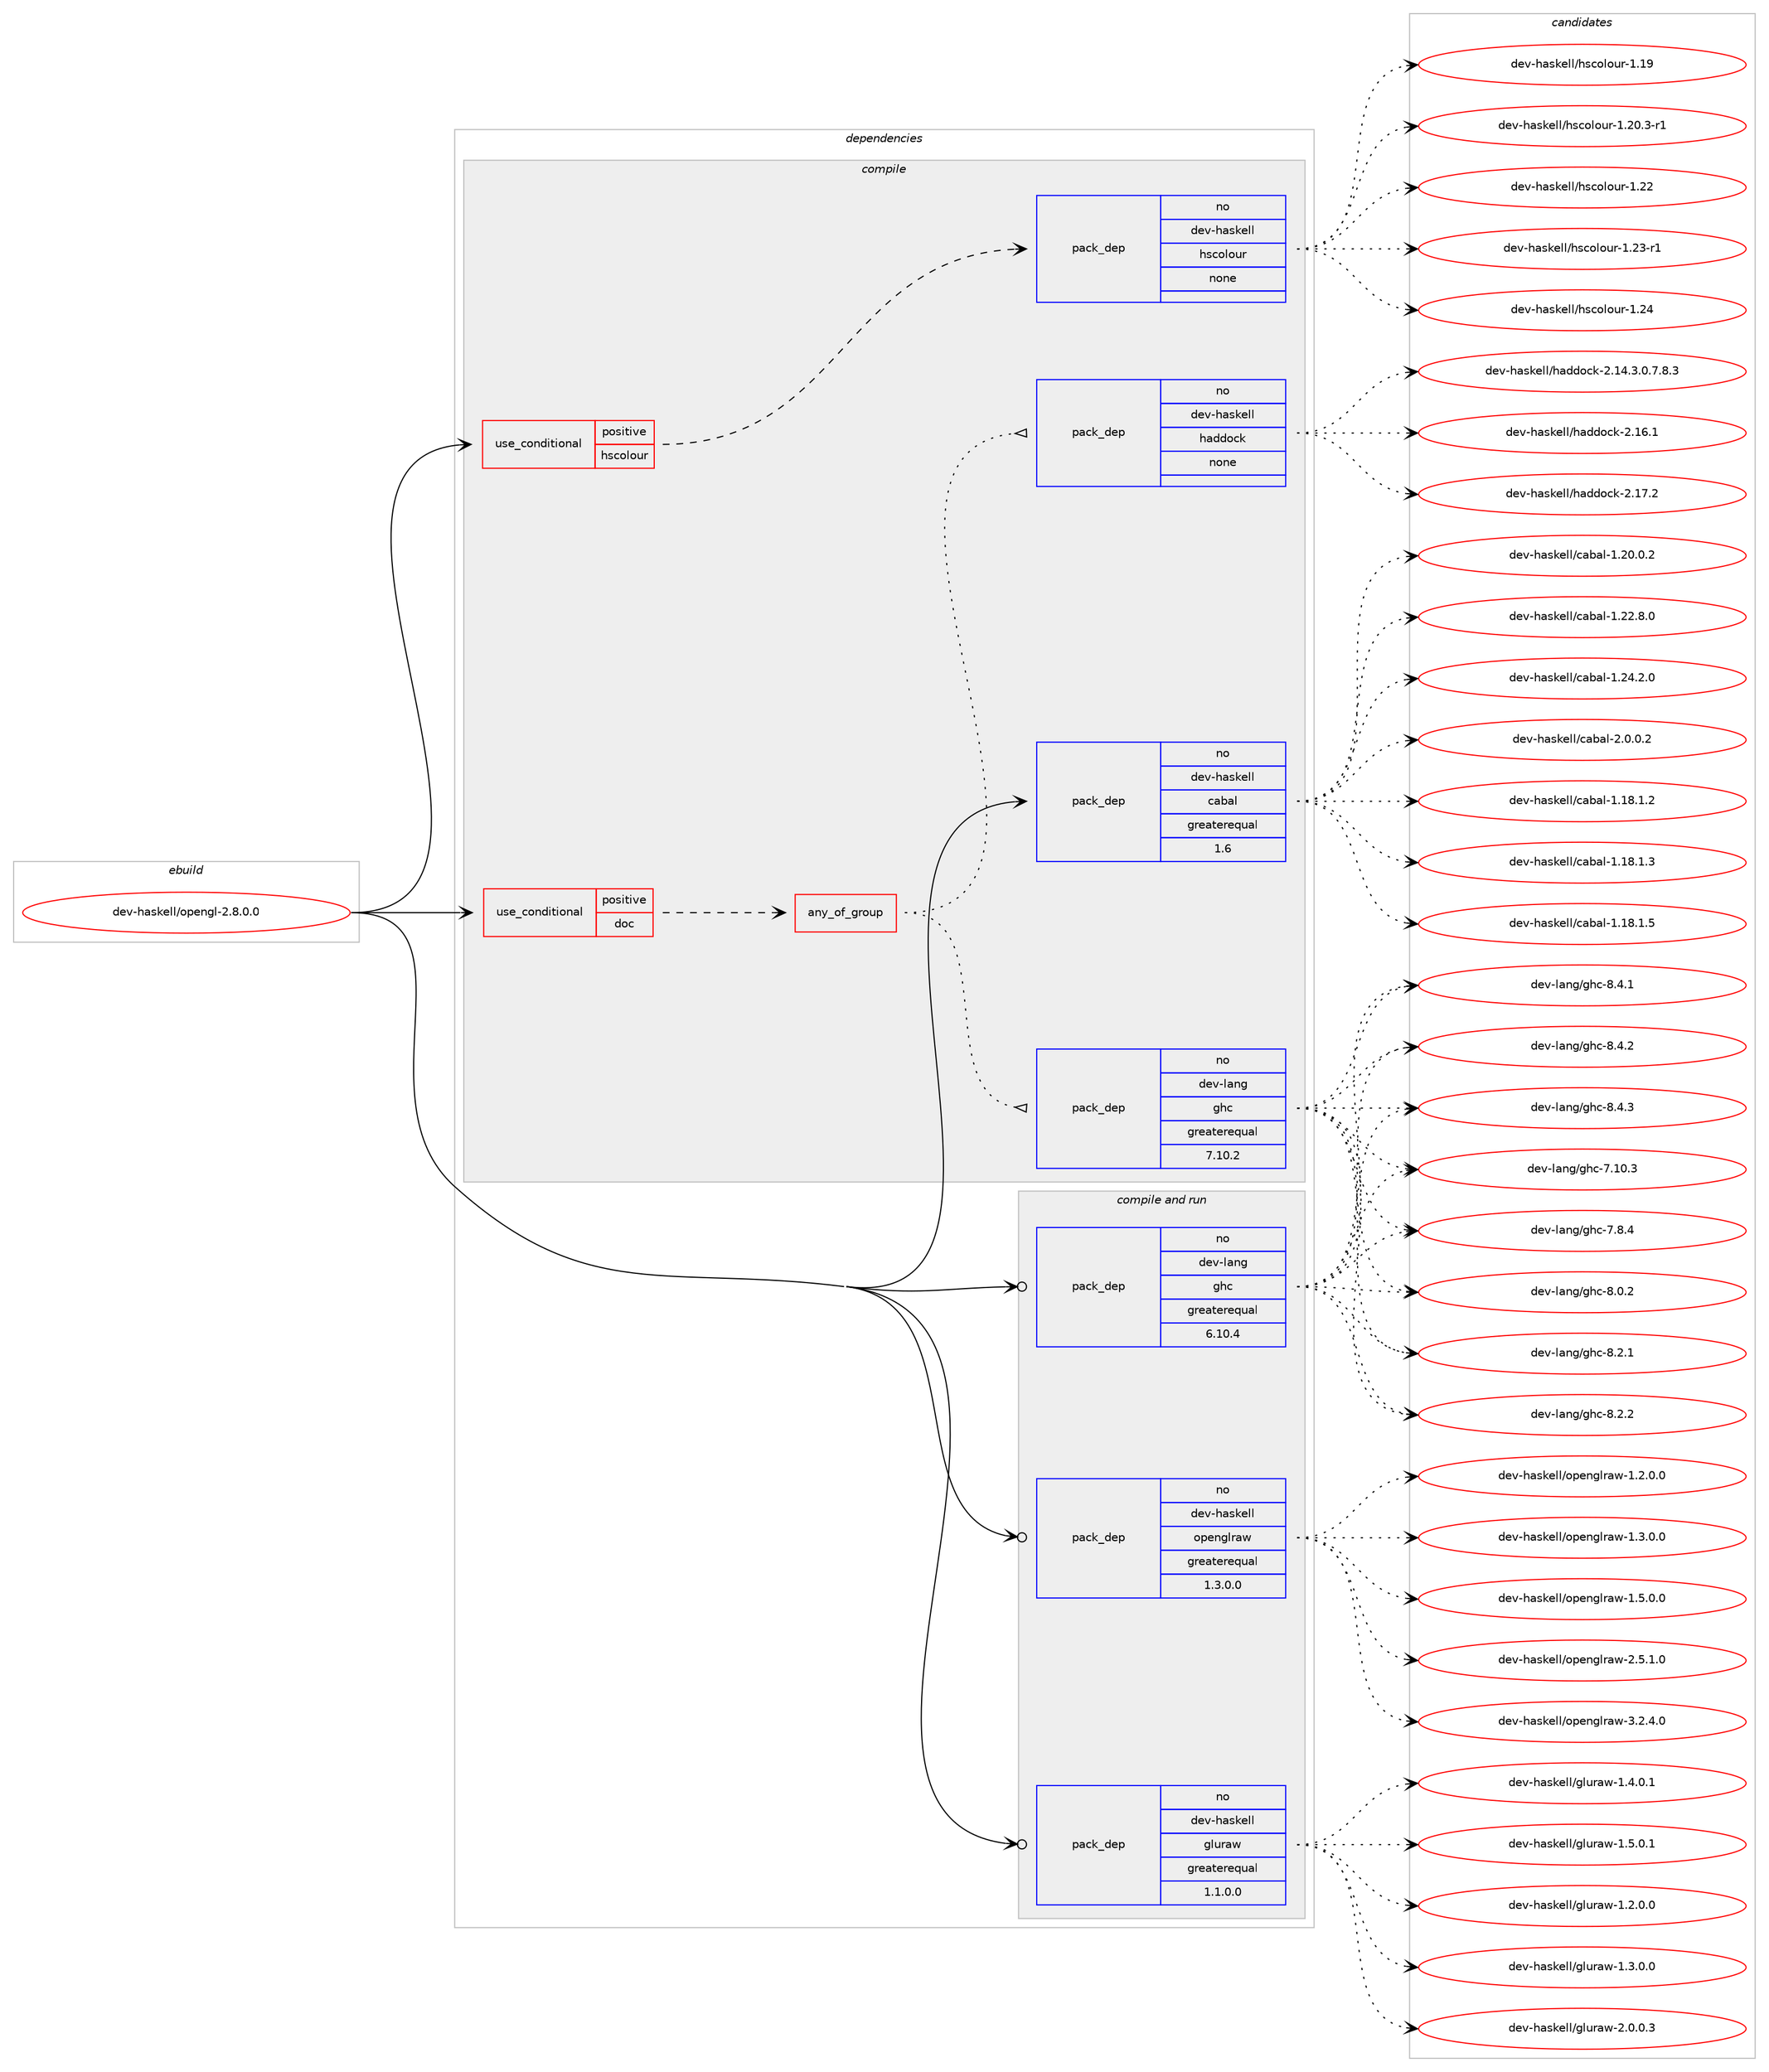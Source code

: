 digraph prolog {

# *************
# Graph options
# *************

newrank=true;
concentrate=true;
compound=true;
graph [rankdir=LR,fontname=Helvetica,fontsize=10,ranksep=1.5];#, ranksep=2.5, nodesep=0.2];
edge  [arrowhead=vee];
node  [fontname=Helvetica,fontsize=10];

# **********
# The ebuild
# **********

subgraph cluster_leftcol {
color=gray;
rank=same;
label=<<i>ebuild</i>>;
id [label="dev-haskell/opengl-2.8.0.0", color=red, width=4, href="../dev-haskell/opengl-2.8.0.0.svg"];
}

# ****************
# The dependencies
# ****************

subgraph cluster_midcol {
color=gray;
label=<<i>dependencies</i>>;
subgraph cluster_compile {
fillcolor="#eeeeee";
style=filled;
label=<<i>compile</i>>;
subgraph cond360837 {
dependency1340371 [label=<<TABLE BORDER="0" CELLBORDER="1" CELLSPACING="0" CELLPADDING="4"><TR><TD ROWSPAN="3" CELLPADDING="10">use_conditional</TD></TR><TR><TD>positive</TD></TR><TR><TD>doc</TD></TR></TABLE>>, shape=none, color=red];
subgraph any21323 {
dependency1340372 [label=<<TABLE BORDER="0" CELLBORDER="1" CELLSPACING="0" CELLPADDING="4"><TR><TD CELLPADDING="10">any_of_group</TD></TR></TABLE>>, shape=none, color=red];subgraph pack957659 {
dependency1340373 [label=<<TABLE BORDER="0" CELLBORDER="1" CELLSPACING="0" CELLPADDING="4" WIDTH="220"><TR><TD ROWSPAN="6" CELLPADDING="30">pack_dep</TD></TR><TR><TD WIDTH="110">no</TD></TR><TR><TD>dev-haskell</TD></TR><TR><TD>haddock</TD></TR><TR><TD>none</TD></TR><TR><TD></TD></TR></TABLE>>, shape=none, color=blue];
}
dependency1340372:e -> dependency1340373:w [weight=20,style="dotted",arrowhead="oinv"];
subgraph pack957660 {
dependency1340374 [label=<<TABLE BORDER="0" CELLBORDER="1" CELLSPACING="0" CELLPADDING="4" WIDTH="220"><TR><TD ROWSPAN="6" CELLPADDING="30">pack_dep</TD></TR><TR><TD WIDTH="110">no</TD></TR><TR><TD>dev-lang</TD></TR><TR><TD>ghc</TD></TR><TR><TD>greaterequal</TD></TR><TR><TD>7.10.2</TD></TR></TABLE>>, shape=none, color=blue];
}
dependency1340372:e -> dependency1340374:w [weight=20,style="dotted",arrowhead="oinv"];
}
dependency1340371:e -> dependency1340372:w [weight=20,style="dashed",arrowhead="vee"];
}
id:e -> dependency1340371:w [weight=20,style="solid",arrowhead="vee"];
subgraph cond360838 {
dependency1340375 [label=<<TABLE BORDER="0" CELLBORDER="1" CELLSPACING="0" CELLPADDING="4"><TR><TD ROWSPAN="3" CELLPADDING="10">use_conditional</TD></TR><TR><TD>positive</TD></TR><TR><TD>hscolour</TD></TR></TABLE>>, shape=none, color=red];
subgraph pack957661 {
dependency1340376 [label=<<TABLE BORDER="0" CELLBORDER="1" CELLSPACING="0" CELLPADDING="4" WIDTH="220"><TR><TD ROWSPAN="6" CELLPADDING="30">pack_dep</TD></TR><TR><TD WIDTH="110">no</TD></TR><TR><TD>dev-haskell</TD></TR><TR><TD>hscolour</TD></TR><TR><TD>none</TD></TR><TR><TD></TD></TR></TABLE>>, shape=none, color=blue];
}
dependency1340375:e -> dependency1340376:w [weight=20,style="dashed",arrowhead="vee"];
}
id:e -> dependency1340375:w [weight=20,style="solid",arrowhead="vee"];
subgraph pack957662 {
dependency1340377 [label=<<TABLE BORDER="0" CELLBORDER="1" CELLSPACING="0" CELLPADDING="4" WIDTH="220"><TR><TD ROWSPAN="6" CELLPADDING="30">pack_dep</TD></TR><TR><TD WIDTH="110">no</TD></TR><TR><TD>dev-haskell</TD></TR><TR><TD>cabal</TD></TR><TR><TD>greaterequal</TD></TR><TR><TD>1.6</TD></TR></TABLE>>, shape=none, color=blue];
}
id:e -> dependency1340377:w [weight=20,style="solid",arrowhead="vee"];
}
subgraph cluster_compileandrun {
fillcolor="#eeeeee";
style=filled;
label=<<i>compile and run</i>>;
subgraph pack957663 {
dependency1340378 [label=<<TABLE BORDER="0" CELLBORDER="1" CELLSPACING="0" CELLPADDING="4" WIDTH="220"><TR><TD ROWSPAN="6" CELLPADDING="30">pack_dep</TD></TR><TR><TD WIDTH="110">no</TD></TR><TR><TD>dev-haskell</TD></TR><TR><TD>gluraw</TD></TR><TR><TD>greaterequal</TD></TR><TR><TD>1.1.0.0</TD></TR></TABLE>>, shape=none, color=blue];
}
id:e -> dependency1340378:w [weight=20,style="solid",arrowhead="odotvee"];
subgraph pack957664 {
dependency1340379 [label=<<TABLE BORDER="0" CELLBORDER="1" CELLSPACING="0" CELLPADDING="4" WIDTH="220"><TR><TD ROWSPAN="6" CELLPADDING="30">pack_dep</TD></TR><TR><TD WIDTH="110">no</TD></TR><TR><TD>dev-haskell</TD></TR><TR><TD>openglraw</TD></TR><TR><TD>greaterequal</TD></TR><TR><TD>1.3.0.0</TD></TR></TABLE>>, shape=none, color=blue];
}
id:e -> dependency1340379:w [weight=20,style="solid",arrowhead="odotvee"];
subgraph pack957665 {
dependency1340380 [label=<<TABLE BORDER="0" CELLBORDER="1" CELLSPACING="0" CELLPADDING="4" WIDTH="220"><TR><TD ROWSPAN="6" CELLPADDING="30">pack_dep</TD></TR><TR><TD WIDTH="110">no</TD></TR><TR><TD>dev-lang</TD></TR><TR><TD>ghc</TD></TR><TR><TD>greaterequal</TD></TR><TR><TD>6.10.4</TD></TR></TABLE>>, shape=none, color=blue];
}
id:e -> dependency1340380:w [weight=20,style="solid",arrowhead="odotvee"];
}
subgraph cluster_run {
fillcolor="#eeeeee";
style=filled;
label=<<i>run</i>>;
}
}

# **************
# The candidates
# **************

subgraph cluster_choices {
rank=same;
color=gray;
label=<<i>candidates</i>>;

subgraph choice957659 {
color=black;
nodesep=1;
choice1001011184510497115107101108108471049710010011199107455046495246514648465546564651 [label="dev-haskell/haddock-2.14.3.0.7.8.3", color=red, width=4,href="../dev-haskell/haddock-2.14.3.0.7.8.3.svg"];
choice100101118451049711510710110810847104971001001119910745504649544649 [label="dev-haskell/haddock-2.16.1", color=red, width=4,href="../dev-haskell/haddock-2.16.1.svg"];
choice100101118451049711510710110810847104971001001119910745504649554650 [label="dev-haskell/haddock-2.17.2", color=red, width=4,href="../dev-haskell/haddock-2.17.2.svg"];
dependency1340373:e -> choice1001011184510497115107101108108471049710010011199107455046495246514648465546564651:w [style=dotted,weight="100"];
dependency1340373:e -> choice100101118451049711510710110810847104971001001119910745504649544649:w [style=dotted,weight="100"];
dependency1340373:e -> choice100101118451049711510710110810847104971001001119910745504649554650:w [style=dotted,weight="100"];
}
subgraph choice957660 {
color=black;
nodesep=1;
choice1001011184510897110103471031049945554649484651 [label="dev-lang/ghc-7.10.3", color=red, width=4,href="../dev-lang/ghc-7.10.3.svg"];
choice10010111845108971101034710310499455546564652 [label="dev-lang/ghc-7.8.4", color=red, width=4,href="../dev-lang/ghc-7.8.4.svg"];
choice10010111845108971101034710310499455646484650 [label="dev-lang/ghc-8.0.2", color=red, width=4,href="../dev-lang/ghc-8.0.2.svg"];
choice10010111845108971101034710310499455646504649 [label="dev-lang/ghc-8.2.1", color=red, width=4,href="../dev-lang/ghc-8.2.1.svg"];
choice10010111845108971101034710310499455646504650 [label="dev-lang/ghc-8.2.2", color=red, width=4,href="../dev-lang/ghc-8.2.2.svg"];
choice10010111845108971101034710310499455646524649 [label="dev-lang/ghc-8.4.1", color=red, width=4,href="../dev-lang/ghc-8.4.1.svg"];
choice10010111845108971101034710310499455646524650 [label="dev-lang/ghc-8.4.2", color=red, width=4,href="../dev-lang/ghc-8.4.2.svg"];
choice10010111845108971101034710310499455646524651 [label="dev-lang/ghc-8.4.3", color=red, width=4,href="../dev-lang/ghc-8.4.3.svg"];
dependency1340374:e -> choice1001011184510897110103471031049945554649484651:w [style=dotted,weight="100"];
dependency1340374:e -> choice10010111845108971101034710310499455546564652:w [style=dotted,weight="100"];
dependency1340374:e -> choice10010111845108971101034710310499455646484650:w [style=dotted,weight="100"];
dependency1340374:e -> choice10010111845108971101034710310499455646504649:w [style=dotted,weight="100"];
dependency1340374:e -> choice10010111845108971101034710310499455646504650:w [style=dotted,weight="100"];
dependency1340374:e -> choice10010111845108971101034710310499455646524649:w [style=dotted,weight="100"];
dependency1340374:e -> choice10010111845108971101034710310499455646524650:w [style=dotted,weight="100"];
dependency1340374:e -> choice10010111845108971101034710310499455646524651:w [style=dotted,weight="100"];
}
subgraph choice957661 {
color=black;
nodesep=1;
choice100101118451049711510710110810847104115991111081111171144549464957 [label="dev-haskell/hscolour-1.19", color=red, width=4,href="../dev-haskell/hscolour-1.19.svg"];
choice10010111845104971151071011081084710411599111108111117114454946504846514511449 [label="dev-haskell/hscolour-1.20.3-r1", color=red, width=4,href="../dev-haskell/hscolour-1.20.3-r1.svg"];
choice100101118451049711510710110810847104115991111081111171144549465050 [label="dev-haskell/hscolour-1.22", color=red, width=4,href="../dev-haskell/hscolour-1.22.svg"];
choice1001011184510497115107101108108471041159911110811111711445494650514511449 [label="dev-haskell/hscolour-1.23-r1", color=red, width=4,href="../dev-haskell/hscolour-1.23-r1.svg"];
choice100101118451049711510710110810847104115991111081111171144549465052 [label="dev-haskell/hscolour-1.24", color=red, width=4,href="../dev-haskell/hscolour-1.24.svg"];
dependency1340376:e -> choice100101118451049711510710110810847104115991111081111171144549464957:w [style=dotted,weight="100"];
dependency1340376:e -> choice10010111845104971151071011081084710411599111108111117114454946504846514511449:w [style=dotted,weight="100"];
dependency1340376:e -> choice100101118451049711510710110810847104115991111081111171144549465050:w [style=dotted,weight="100"];
dependency1340376:e -> choice1001011184510497115107101108108471041159911110811111711445494650514511449:w [style=dotted,weight="100"];
dependency1340376:e -> choice100101118451049711510710110810847104115991111081111171144549465052:w [style=dotted,weight="100"];
}
subgraph choice957662 {
color=black;
nodesep=1;
choice10010111845104971151071011081084799979897108454946495646494650 [label="dev-haskell/cabal-1.18.1.2", color=red, width=4,href="../dev-haskell/cabal-1.18.1.2.svg"];
choice10010111845104971151071011081084799979897108454946495646494651 [label="dev-haskell/cabal-1.18.1.3", color=red, width=4,href="../dev-haskell/cabal-1.18.1.3.svg"];
choice10010111845104971151071011081084799979897108454946495646494653 [label="dev-haskell/cabal-1.18.1.5", color=red, width=4,href="../dev-haskell/cabal-1.18.1.5.svg"];
choice10010111845104971151071011081084799979897108454946504846484650 [label="dev-haskell/cabal-1.20.0.2", color=red, width=4,href="../dev-haskell/cabal-1.20.0.2.svg"];
choice10010111845104971151071011081084799979897108454946505046564648 [label="dev-haskell/cabal-1.22.8.0", color=red, width=4,href="../dev-haskell/cabal-1.22.8.0.svg"];
choice10010111845104971151071011081084799979897108454946505246504648 [label="dev-haskell/cabal-1.24.2.0", color=red, width=4,href="../dev-haskell/cabal-1.24.2.0.svg"];
choice100101118451049711510710110810847999798971084550464846484650 [label="dev-haskell/cabal-2.0.0.2", color=red, width=4,href="../dev-haskell/cabal-2.0.0.2.svg"];
dependency1340377:e -> choice10010111845104971151071011081084799979897108454946495646494650:w [style=dotted,weight="100"];
dependency1340377:e -> choice10010111845104971151071011081084799979897108454946495646494651:w [style=dotted,weight="100"];
dependency1340377:e -> choice10010111845104971151071011081084799979897108454946495646494653:w [style=dotted,weight="100"];
dependency1340377:e -> choice10010111845104971151071011081084799979897108454946504846484650:w [style=dotted,weight="100"];
dependency1340377:e -> choice10010111845104971151071011081084799979897108454946505046564648:w [style=dotted,weight="100"];
dependency1340377:e -> choice10010111845104971151071011081084799979897108454946505246504648:w [style=dotted,weight="100"];
dependency1340377:e -> choice100101118451049711510710110810847999798971084550464846484650:w [style=dotted,weight="100"];
}
subgraph choice957663 {
color=black;
nodesep=1;
choice100101118451049711510710110810847103108117114971194549465046484648 [label="dev-haskell/gluraw-1.2.0.0", color=red, width=4,href="../dev-haskell/gluraw-1.2.0.0.svg"];
choice100101118451049711510710110810847103108117114971194549465146484648 [label="dev-haskell/gluraw-1.3.0.0", color=red, width=4,href="../dev-haskell/gluraw-1.3.0.0.svg"];
choice100101118451049711510710110810847103108117114971194549465246484649 [label="dev-haskell/gluraw-1.4.0.1", color=red, width=4,href="../dev-haskell/gluraw-1.4.0.1.svg"];
choice100101118451049711510710110810847103108117114971194549465346484649 [label="dev-haskell/gluraw-1.5.0.1", color=red, width=4,href="../dev-haskell/gluraw-1.5.0.1.svg"];
choice100101118451049711510710110810847103108117114971194550464846484651 [label="dev-haskell/gluraw-2.0.0.3", color=red, width=4,href="../dev-haskell/gluraw-2.0.0.3.svg"];
dependency1340378:e -> choice100101118451049711510710110810847103108117114971194549465046484648:w [style=dotted,weight="100"];
dependency1340378:e -> choice100101118451049711510710110810847103108117114971194549465146484648:w [style=dotted,weight="100"];
dependency1340378:e -> choice100101118451049711510710110810847103108117114971194549465246484649:w [style=dotted,weight="100"];
dependency1340378:e -> choice100101118451049711510710110810847103108117114971194549465346484649:w [style=dotted,weight="100"];
dependency1340378:e -> choice100101118451049711510710110810847103108117114971194550464846484651:w [style=dotted,weight="100"];
}
subgraph choice957664 {
color=black;
nodesep=1;
choice100101118451049711510710110810847111112101110103108114971194549465046484648 [label="dev-haskell/openglraw-1.2.0.0", color=red, width=4,href="../dev-haskell/openglraw-1.2.0.0.svg"];
choice100101118451049711510710110810847111112101110103108114971194549465146484648 [label="dev-haskell/openglraw-1.3.0.0", color=red, width=4,href="../dev-haskell/openglraw-1.3.0.0.svg"];
choice100101118451049711510710110810847111112101110103108114971194549465346484648 [label="dev-haskell/openglraw-1.5.0.0", color=red, width=4,href="../dev-haskell/openglraw-1.5.0.0.svg"];
choice100101118451049711510710110810847111112101110103108114971194550465346494648 [label="dev-haskell/openglraw-2.5.1.0", color=red, width=4,href="../dev-haskell/openglraw-2.5.1.0.svg"];
choice100101118451049711510710110810847111112101110103108114971194551465046524648 [label="dev-haskell/openglraw-3.2.4.0", color=red, width=4,href="../dev-haskell/openglraw-3.2.4.0.svg"];
dependency1340379:e -> choice100101118451049711510710110810847111112101110103108114971194549465046484648:w [style=dotted,weight="100"];
dependency1340379:e -> choice100101118451049711510710110810847111112101110103108114971194549465146484648:w [style=dotted,weight="100"];
dependency1340379:e -> choice100101118451049711510710110810847111112101110103108114971194549465346484648:w [style=dotted,weight="100"];
dependency1340379:e -> choice100101118451049711510710110810847111112101110103108114971194550465346494648:w [style=dotted,weight="100"];
dependency1340379:e -> choice100101118451049711510710110810847111112101110103108114971194551465046524648:w [style=dotted,weight="100"];
}
subgraph choice957665 {
color=black;
nodesep=1;
choice1001011184510897110103471031049945554649484651 [label="dev-lang/ghc-7.10.3", color=red, width=4,href="../dev-lang/ghc-7.10.3.svg"];
choice10010111845108971101034710310499455546564652 [label="dev-lang/ghc-7.8.4", color=red, width=4,href="../dev-lang/ghc-7.8.4.svg"];
choice10010111845108971101034710310499455646484650 [label="dev-lang/ghc-8.0.2", color=red, width=4,href="../dev-lang/ghc-8.0.2.svg"];
choice10010111845108971101034710310499455646504649 [label="dev-lang/ghc-8.2.1", color=red, width=4,href="../dev-lang/ghc-8.2.1.svg"];
choice10010111845108971101034710310499455646504650 [label="dev-lang/ghc-8.2.2", color=red, width=4,href="../dev-lang/ghc-8.2.2.svg"];
choice10010111845108971101034710310499455646524649 [label="dev-lang/ghc-8.4.1", color=red, width=4,href="../dev-lang/ghc-8.4.1.svg"];
choice10010111845108971101034710310499455646524650 [label="dev-lang/ghc-8.4.2", color=red, width=4,href="../dev-lang/ghc-8.4.2.svg"];
choice10010111845108971101034710310499455646524651 [label="dev-lang/ghc-8.4.3", color=red, width=4,href="../dev-lang/ghc-8.4.3.svg"];
dependency1340380:e -> choice1001011184510897110103471031049945554649484651:w [style=dotted,weight="100"];
dependency1340380:e -> choice10010111845108971101034710310499455546564652:w [style=dotted,weight="100"];
dependency1340380:e -> choice10010111845108971101034710310499455646484650:w [style=dotted,weight="100"];
dependency1340380:e -> choice10010111845108971101034710310499455646504649:w [style=dotted,weight="100"];
dependency1340380:e -> choice10010111845108971101034710310499455646504650:w [style=dotted,weight="100"];
dependency1340380:e -> choice10010111845108971101034710310499455646524649:w [style=dotted,weight="100"];
dependency1340380:e -> choice10010111845108971101034710310499455646524650:w [style=dotted,weight="100"];
dependency1340380:e -> choice10010111845108971101034710310499455646524651:w [style=dotted,weight="100"];
}
}

}
